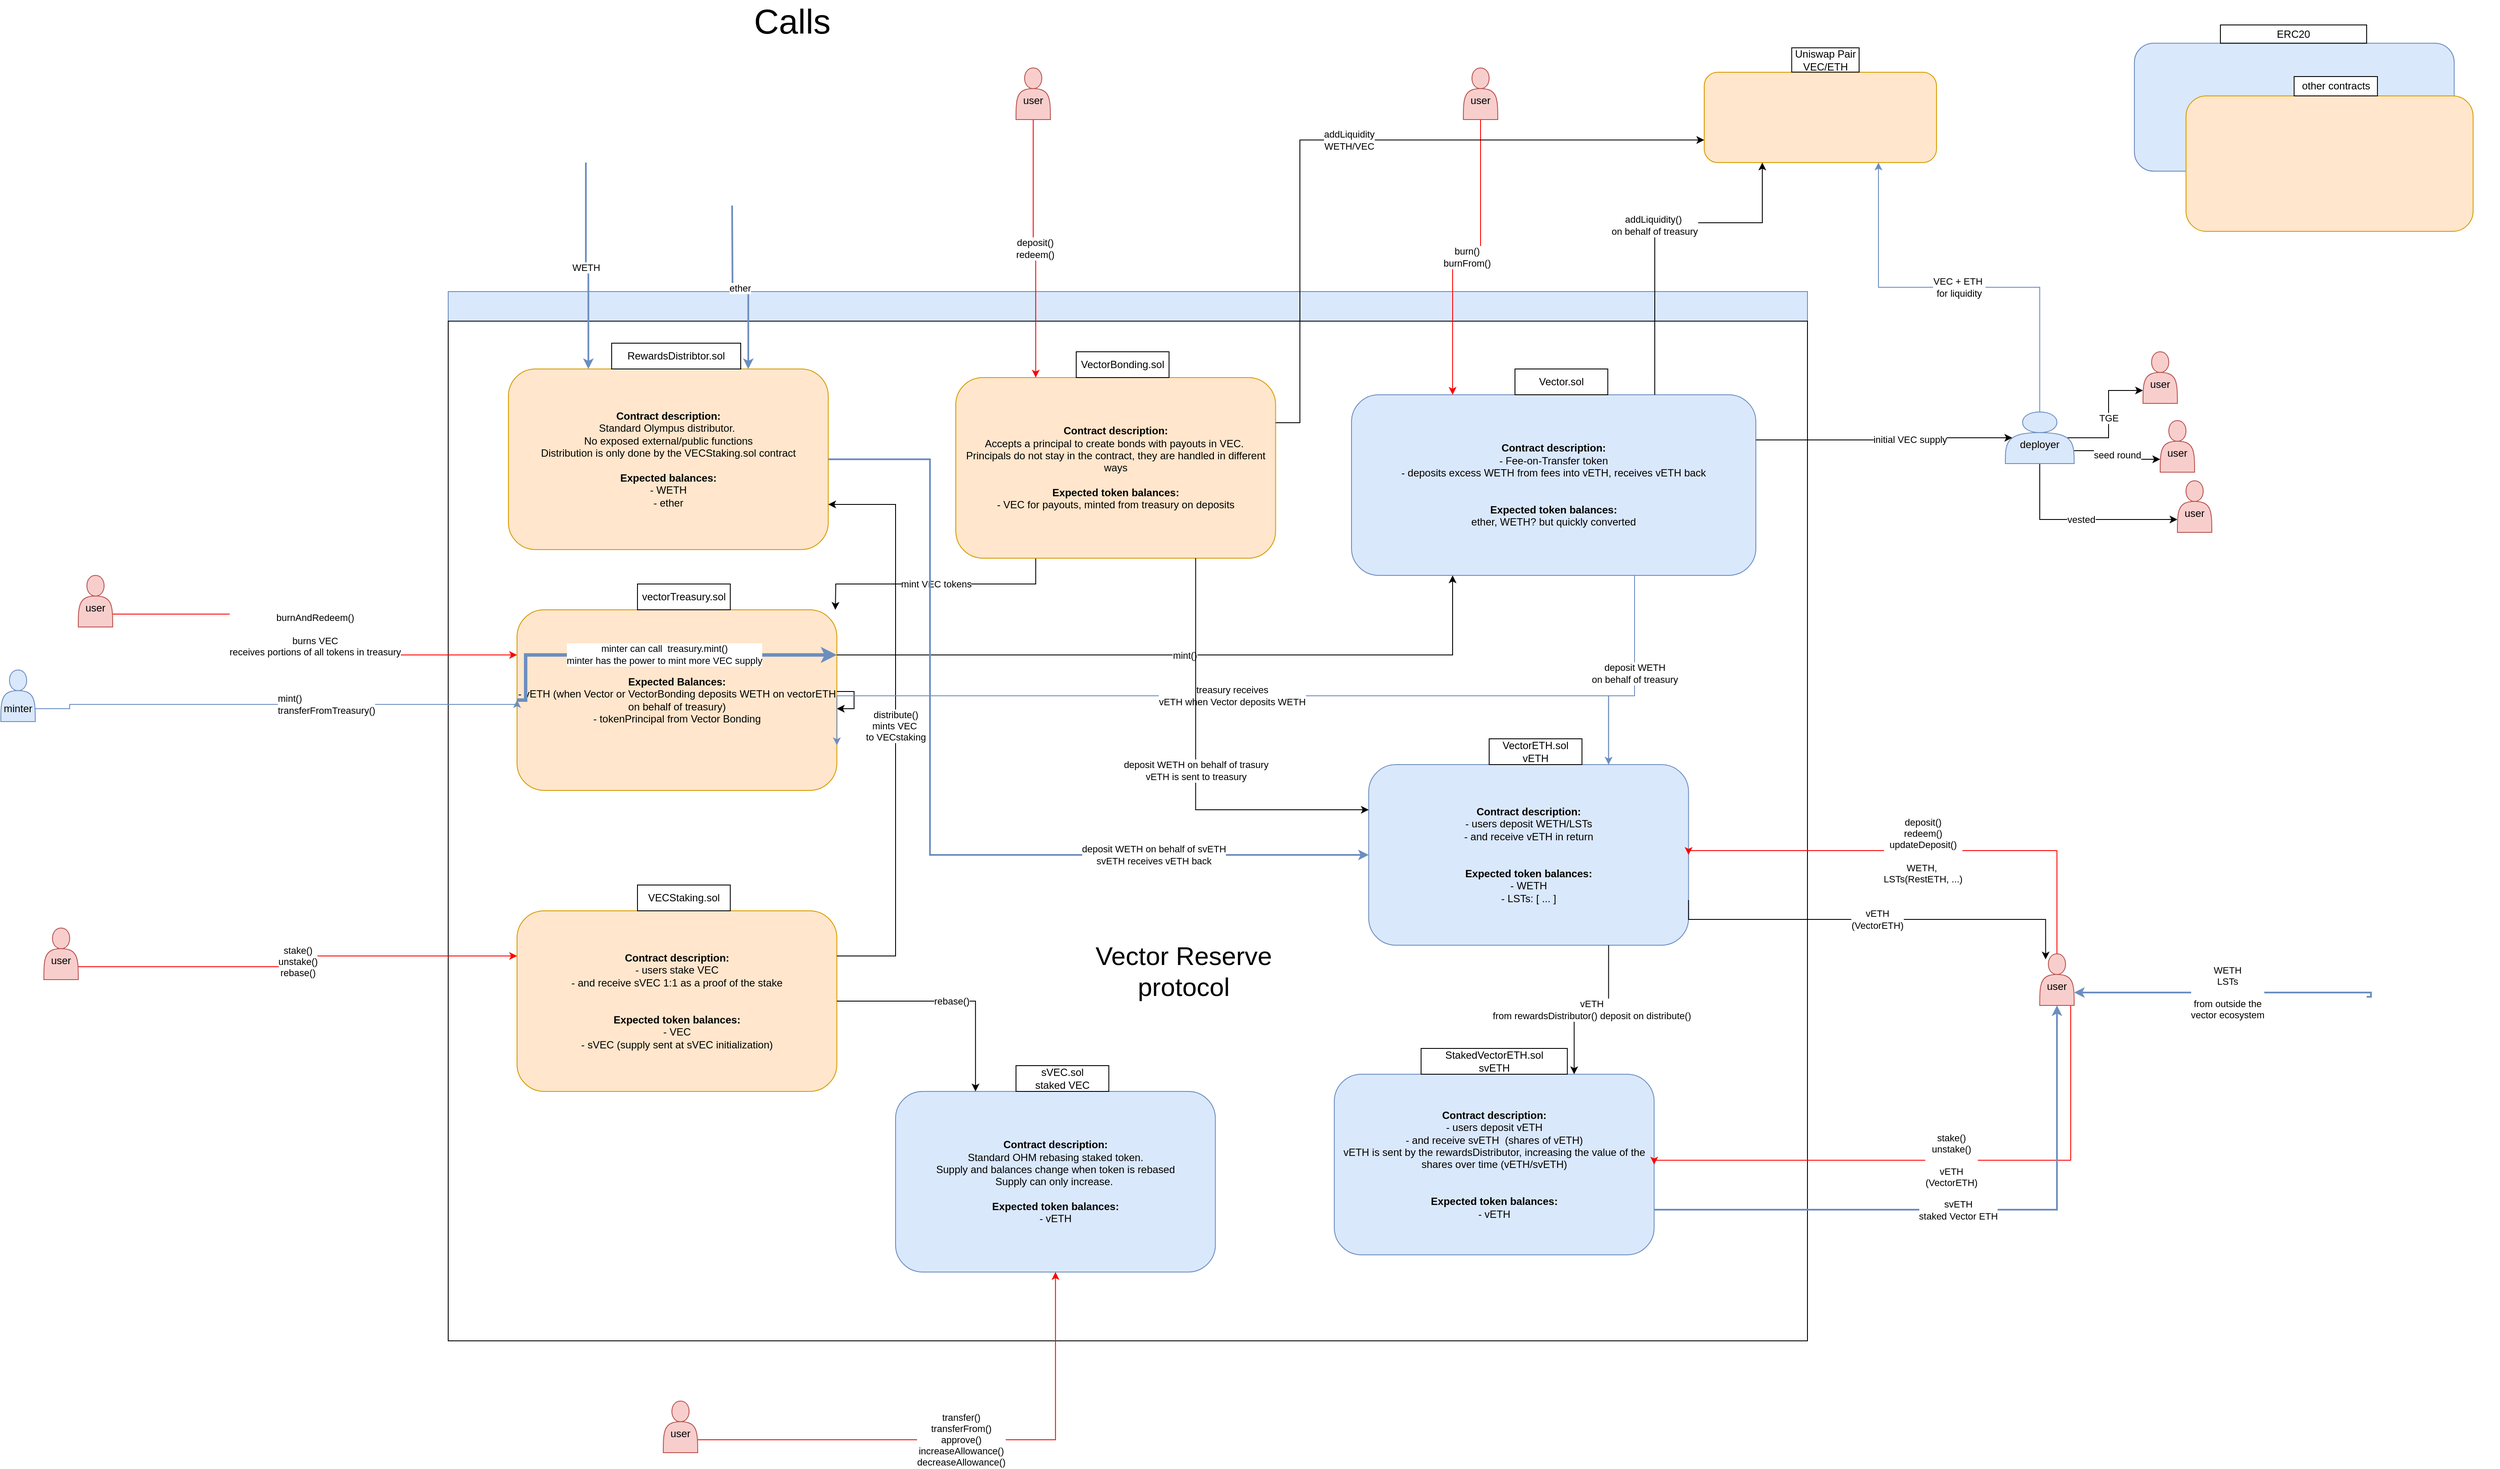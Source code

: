 <mxfile version="23.0.1" type="github">
  <diagram name="Page-1" id="JbyrvEDST0HZftn1f9sy">
    <mxGraphModel dx="5720" dy="3294" grid="1" gridSize="10" guides="1" tooltips="1" connect="1" arrows="1" fold="1" page="1" pageScale="1" pageWidth="850" pageHeight="1100" math="0" shadow="0">
      <root>
        <mxCell id="0" />
        <mxCell id="1" parent="0" />
        <mxCell id="CGvlpZDmL0v3EOFs1nN5-4" value="" style="group;fillColor=#dae8fc;strokeColor=#6c8ebf;" parent="1" vertex="1" connectable="0">
          <mxGeometry x="710" y="370" width="1580" height="1220" as="geometry" />
        </mxCell>
        <mxCell id="CGvlpZDmL0v3EOFs1nN5-2" value="" style="rounded=0;whiteSpace=wrap;html=1;" parent="CGvlpZDmL0v3EOFs1nN5-4" vertex="1">
          <mxGeometry y="34.4" width="1580" height="1185.6" as="geometry" />
        </mxCell>
        <mxCell id="CGvlpZDmL0v3EOFs1nN5-3" value="&lt;font style=&quot;font-size: 30px;&quot;&gt;Vector Reserve protocol&lt;/font&gt;" style="text;html=1;strokeColor=none;fillColor=default;align=center;verticalAlign=middle;whiteSpace=wrap;rounded=0;" parent="CGvlpZDmL0v3EOFs1nN5-4" vertex="1">
          <mxGeometry x="730" y="730" width="250" height="120" as="geometry" />
        </mxCell>
        <mxCell id="CGvlpZDmL0v3EOFs1nN5-12" value="" style="group" parent="CGvlpZDmL0v3EOFs1nN5-4" vertex="1" connectable="0">
          <mxGeometry x="79.996" y="340" width="371.765" height="240" as="geometry" />
        </mxCell>
        <mxCell id="CGvlpZDmL0v3EOFs1nN5-8" value="" style="group" parent="CGvlpZDmL0v3EOFs1nN5-12" vertex="1" connectable="0">
          <mxGeometry width="371.765" height="240" as="geometry" />
        </mxCell>
        <mxCell id="CGvlpZDmL0v3EOFs1nN5-9" value="&lt;b&gt;Expected Balances:&lt;/b&gt;&lt;br&gt;- vETH (when Vector or VectorBonding deposits WETH on vectorETH on behalf of treasury)&lt;br&gt;- tokenPrincipal from Vector Bonding" style="rounded=1;whiteSpace=wrap;html=1;fillColor=#ffe6cc;strokeColor=#d79b00;" parent="CGvlpZDmL0v3EOFs1nN5-8" vertex="1">
          <mxGeometry y="30" width="371.765" height="210" as="geometry" />
        </mxCell>
        <mxCell id="kTpEf8xRcpx-kqrz5T3R-21" style="edgeStyle=orthogonalEdgeStyle;rounded=0;orthogonalLoop=1;jettySize=auto;html=1;exitX=0;exitY=0.5;exitDx=0;exitDy=0;entryX=1;entryY=0.25;entryDx=0;entryDy=0;fillColor=#dae8fc;strokeColor=#6c8ebf;strokeWidth=4;" parent="CGvlpZDmL0v3EOFs1nN5-8" source="CGvlpZDmL0v3EOFs1nN5-9" target="CGvlpZDmL0v3EOFs1nN5-9" edge="1">
          <mxGeometry relative="1" as="geometry">
            <Array as="points">
              <mxPoint x="10" y="135" />
              <mxPoint x="10" y="83" />
            </Array>
          </mxGeometry>
        </mxCell>
        <mxCell id="kTpEf8xRcpx-kqrz5T3R-24" value="minter can call&amp;nbsp; treasury.mint()&lt;br&gt;minter has the power to mint more VEC supply" style="edgeLabel;html=1;align=center;verticalAlign=middle;resizable=0;points=[];" parent="kTpEf8xRcpx-kqrz5T3R-21" vertex="1" connectable="0">
          <mxGeometry x="0.052" y="1" relative="1" as="geometry">
            <mxPoint as="offset" />
          </mxGeometry>
        </mxCell>
        <mxCell id="kTpEf8xRcpx-kqrz5T3R-22" style="edgeStyle=orthogonalEdgeStyle;rounded=0;orthogonalLoop=1;jettySize=auto;html=1;" parent="CGvlpZDmL0v3EOFs1nN5-8" source="CGvlpZDmL0v3EOFs1nN5-9" target="CGvlpZDmL0v3EOFs1nN5-9" edge="1">
          <mxGeometry relative="1" as="geometry" />
        </mxCell>
        <mxCell id="CGvlpZDmL0v3EOFs1nN5-11" value="vectorTreasury.sol" style="text;html=1;align=center;verticalAlign=middle;whiteSpace=wrap;rounded=0;strokeColor=default;" parent="CGvlpZDmL0v3EOFs1nN5-12" vertex="1">
          <mxGeometry x="140.004" width="107.88" height="30" as="geometry" />
        </mxCell>
        <mxCell id="CGvlpZDmL0v3EOFs1nN5-13" value="" style="group" parent="CGvlpZDmL0v3EOFs1nN5-4" vertex="1" connectable="0">
          <mxGeometry x="69.996" y="60" width="371.765" height="240" as="geometry" />
        </mxCell>
        <mxCell id="CGvlpZDmL0v3EOFs1nN5-14" value="" style="group" parent="CGvlpZDmL0v3EOFs1nN5-13" vertex="1" connectable="0">
          <mxGeometry width="371.765" height="240" as="geometry" />
        </mxCell>
        <mxCell id="CGvlpZDmL0v3EOFs1nN5-15" value="&lt;b style=&quot;border-color: var(--border-color);&quot;&gt;Contract description:&lt;br&gt;&lt;/b&gt;Standard Olympus distributor.&amp;nbsp;&lt;br&gt;No exposed external/public functions&lt;br&gt;Distribution is only done by the VECStaking.sol contract&lt;br&gt;&lt;br&gt;&lt;b&gt;Expected balances:&lt;/b&gt;&lt;br&gt;- WETH&lt;br&gt;- ether" style="rounded=1;whiteSpace=wrap;html=1;fillColor=#ffe6cc;strokeColor=#d79b00;" parent="CGvlpZDmL0v3EOFs1nN5-14" vertex="1">
          <mxGeometry y="30" width="371.765" height="210" as="geometry" />
        </mxCell>
        <mxCell id="CGvlpZDmL0v3EOFs1nN5-16" value="RewardsDistribtor.sol" style="text;html=1;align=center;verticalAlign=middle;whiteSpace=wrap;rounded=0;strokeColor=default;" parent="CGvlpZDmL0v3EOFs1nN5-13" vertex="1">
          <mxGeometry x="120" width="150" height="30" as="geometry" />
        </mxCell>
        <mxCell id="CGvlpZDmL0v3EOFs1nN5-17" value="" style="group" parent="CGvlpZDmL0v3EOFs1nN5-4" vertex="1" connectable="0">
          <mxGeometry x="79.996" y="690" width="371.765" height="240" as="geometry" />
        </mxCell>
        <mxCell id="CGvlpZDmL0v3EOFs1nN5-18" value="" style="group" parent="CGvlpZDmL0v3EOFs1nN5-17" vertex="1" connectable="0">
          <mxGeometry width="371.765" height="240" as="geometry" />
        </mxCell>
        <mxCell id="CGvlpZDmL0v3EOFs1nN5-19" value="&lt;b style=&quot;border-color: var(--border-color);&quot;&gt;Contract description:&lt;/b&gt;&lt;br style=&quot;border-color: var(--border-color);&quot;&gt;- users stake VEC&lt;br style=&quot;border-color: var(--border-color);&quot;&gt;- and receive sVEC 1:1 as a proof of the stake&lt;br style=&quot;border-color: var(--border-color);&quot;&gt;&lt;br style=&quot;border-color: var(--border-color);&quot;&gt;&lt;br style=&quot;border-color: var(--border-color);&quot;&gt;&lt;b&gt;Expected token balances:&lt;/b&gt;&lt;br style=&quot;border-color: var(--border-color);&quot;&gt;- VEC&lt;br&gt;- sVEC (supply sent at sVEC initialization)" style="rounded=1;whiteSpace=wrap;html=1;fillColor=#ffe6cc;strokeColor=#d79b00;" parent="CGvlpZDmL0v3EOFs1nN5-18" vertex="1">
          <mxGeometry y="30" width="371.765" height="210" as="geometry" />
        </mxCell>
        <mxCell id="CGvlpZDmL0v3EOFs1nN5-20" value="VECStaking.sol" style="text;html=1;align=center;verticalAlign=middle;whiteSpace=wrap;rounded=0;strokeColor=default;" parent="CGvlpZDmL0v3EOFs1nN5-17" vertex="1">
          <mxGeometry x="140.004" width="107.88" height="30" as="geometry" />
        </mxCell>
        <mxCell id="CGvlpZDmL0v3EOFs1nN5-21" value="" style="group" parent="CGvlpZDmL0v3EOFs1nN5-4" vertex="1" connectable="0">
          <mxGeometry x="589.996" y="70" width="371.765" height="240" as="geometry" />
        </mxCell>
        <mxCell id="CGvlpZDmL0v3EOFs1nN5-22" value="" style="group" parent="CGvlpZDmL0v3EOFs1nN5-21" vertex="1" connectable="0">
          <mxGeometry width="371.765" height="240" as="geometry" />
        </mxCell>
        <mxCell id="YlvOFjNhnHseokNZmxca-1" value="mint VEC tokens" style="edgeStyle=orthogonalEdgeStyle;rounded=0;orthogonalLoop=1;jettySize=auto;html=1;exitX=0.25;exitY=1;exitDx=0;exitDy=0;" parent="CGvlpZDmL0v3EOFs1nN5-22" source="CGvlpZDmL0v3EOFs1nN5-23" edge="1">
          <mxGeometry relative="1" as="geometry">
            <mxPoint x="-139.996" y="300" as="targetPoint" />
          </mxGeometry>
        </mxCell>
        <mxCell id="CGvlpZDmL0v3EOFs1nN5-23" value="&lt;b style=&quot;border-color: var(--border-color);&quot;&gt;Contract description:&lt;/b&gt;&lt;br style=&quot;border-color: var(--border-color);&quot;&gt;Accepts a principal to create bonds with payouts in VEC.&amp;nbsp;&lt;br&gt;Principals do not stay in the contract, they are handled in different ways&lt;br style=&quot;border-color: var(--border-color);&quot;&gt;&lt;br style=&quot;border-color: var(--border-color);&quot;&gt;&lt;b&gt;Expected token balances:&lt;/b&gt;&lt;br&gt;- VEC for payouts, minted from treasury on deposits" style="rounded=1;whiteSpace=wrap;html=1;fillColor=#ffe6cc;strokeColor=#d79b00;" parent="CGvlpZDmL0v3EOFs1nN5-22" vertex="1">
          <mxGeometry y="30" width="371.765" height="210" as="geometry" />
        </mxCell>
        <mxCell id="CGvlpZDmL0v3EOFs1nN5-24" value="VectorBonding.sol" style="text;html=1;align=center;verticalAlign=middle;whiteSpace=wrap;rounded=0;strokeColor=default;" parent="CGvlpZDmL0v3EOFs1nN5-21" vertex="1">
          <mxGeometry x="140.004" width="107.88" height="30" as="geometry" />
        </mxCell>
        <mxCell id="CGvlpZDmL0v3EOFs1nN5-33" value="" style="group" parent="CGvlpZDmL0v3EOFs1nN5-4" vertex="1" connectable="0">
          <mxGeometry x="1099.996" y="90" width="420" height="240" as="geometry" />
        </mxCell>
        <mxCell id="CGvlpZDmL0v3EOFs1nN5-34" value="" style="group" parent="CGvlpZDmL0v3EOFs1nN5-33" vertex="1" connectable="0">
          <mxGeometry width="420" height="240" as="geometry" />
        </mxCell>
        <mxCell id="CGvlpZDmL0v3EOFs1nN5-35" value="&lt;b style=&quot;border-color: var(--border-color);&quot;&gt;Contract description:&lt;/b&gt;&lt;br style=&quot;border-color: var(--border-color);&quot;&gt;- Fee-on-Transfer token&lt;br style=&quot;border-color: var(--border-color);&quot;&gt;- deposits excess WETH from fees into vETH, receives vETH back&lt;br style=&quot;border-color: var(--border-color);&quot;&gt;&lt;br style=&quot;border-color: var(--border-color);&quot;&gt;&lt;br style=&quot;border-color: var(--border-color);&quot;&gt;&lt;b&gt;Expected token balances:&lt;/b&gt;&lt;br style=&quot;border-color: var(--border-color);&quot;&gt;ether, WETH? but quickly converted" style="rounded=1;whiteSpace=wrap;html=1;fillColor=#dae8fc;strokeColor=#6c8ebf;" parent="CGvlpZDmL0v3EOFs1nN5-34" vertex="1">
          <mxGeometry x="-50" y="30" width="470" height="210" as="geometry" />
        </mxCell>
        <mxCell id="CGvlpZDmL0v3EOFs1nN5-36" value="Vector.sol" style="text;html=1;align=center;verticalAlign=middle;whiteSpace=wrap;rounded=0;strokeColor=default;" parent="CGvlpZDmL0v3EOFs1nN5-33" vertex="1">
          <mxGeometry x="140.004" width="107.88" height="30" as="geometry" />
        </mxCell>
        <mxCell id="CGvlpZDmL0v3EOFs1nN5-41" value="" style="group" parent="CGvlpZDmL0v3EOFs1nN5-4" vertex="1" connectable="0">
          <mxGeometry x="519.996" y="900" width="371.765" height="240" as="geometry" />
        </mxCell>
        <mxCell id="CGvlpZDmL0v3EOFs1nN5-42" value="" style="group" parent="CGvlpZDmL0v3EOFs1nN5-41" vertex="1" connectable="0">
          <mxGeometry width="371.765" height="240" as="geometry" />
        </mxCell>
        <mxCell id="CGvlpZDmL0v3EOFs1nN5-43" value="&lt;b style=&quot;border-color: var(--border-color);&quot;&gt;Contract description:&lt;/b&gt;&lt;br style=&quot;border-color: var(--border-color);&quot;&gt;Standard OHM rebasing staked token.&lt;br&gt;Supply and balances change when token is rebased&lt;br&gt;Supply can only increase.&amp;nbsp;&lt;br&gt;&lt;br style=&quot;border-color: var(--border-color);&quot;&gt;&lt;b&gt;Expected token balances:&lt;/b&gt;&lt;br style=&quot;border-color: var(--border-color);&quot;&gt;- vETH" style="rounded=1;whiteSpace=wrap;html=1;fillColor=#dae8fc;strokeColor=#6c8ebf;" parent="CGvlpZDmL0v3EOFs1nN5-42" vertex="1">
          <mxGeometry y="30" width="371.765" height="210" as="geometry" />
        </mxCell>
        <mxCell id="CGvlpZDmL0v3EOFs1nN5-44" value="sVEC.sol&lt;br&gt;staked VEC" style="text;html=1;align=center;verticalAlign=middle;whiteSpace=wrap;rounded=0;strokeColor=default;" parent="CGvlpZDmL0v3EOFs1nN5-41" vertex="1">
          <mxGeometry x="140.004" width="107.88" height="30" as="geometry" />
        </mxCell>
        <mxCell id="CGvlpZDmL0v3EOFs1nN5-45" value="" style="group;rounded=0;" parent="CGvlpZDmL0v3EOFs1nN5-4" vertex="1" connectable="0">
          <mxGeometry x="1070" y="520" width="371.76" height="240" as="geometry" />
        </mxCell>
        <mxCell id="CGvlpZDmL0v3EOFs1nN5-46" value="" style="group" parent="CGvlpZDmL0v3EOFs1nN5-45" vertex="1" connectable="0">
          <mxGeometry width="371.76" height="240" as="geometry" />
        </mxCell>
        <mxCell id="CGvlpZDmL0v3EOFs1nN5-47" value="&lt;b&gt;Contract description:&lt;/b&gt;&lt;br&gt;- users deposit WETH/LSTs&lt;br&gt;- and receive vETH in return&lt;br&gt;&lt;br&gt;&lt;br&gt;&lt;b&gt;Expected token balances:&lt;/b&gt;&lt;br&gt;- WETH&lt;br&gt;- LSTs: [ ... ]" style="rounded=1;whiteSpace=wrap;html=1;fillColor=#dae8fc;strokeColor=#6c8ebf;" parent="CGvlpZDmL0v3EOFs1nN5-46" vertex="1">
          <mxGeometry y="30" width="371.76" height="210" as="geometry" />
        </mxCell>
        <mxCell id="CGvlpZDmL0v3EOFs1nN5-48" value="VectorETH.sol&lt;br&gt;vETH" style="text;html=1;align=center;verticalAlign=middle;whiteSpace=wrap;rounded=0;strokeColor=default;" parent="CGvlpZDmL0v3EOFs1nN5-45" vertex="1">
          <mxGeometry x="140.002" width="107.879" height="30" as="geometry" />
        </mxCell>
        <mxCell id="CGvlpZDmL0v3EOFs1nN5-70" value="rebase()" style="edgeStyle=orthogonalEdgeStyle;rounded=0;orthogonalLoop=1;jettySize=auto;html=1;exitX=1;exitY=0.5;exitDx=0;exitDy=0;entryX=0.25;entryY=0;entryDx=0;entryDy=0;" parent="CGvlpZDmL0v3EOFs1nN5-4" source="CGvlpZDmL0v3EOFs1nN5-19" target="CGvlpZDmL0v3EOFs1nN5-43" edge="1">
          <mxGeometry relative="1" as="geometry" />
        </mxCell>
        <mxCell id="CGvlpZDmL0v3EOFs1nN5-89" value="mint()" style="edgeStyle=orthogonalEdgeStyle;rounded=0;orthogonalLoop=1;jettySize=auto;html=1;exitX=1;exitY=0.25;exitDx=0;exitDy=0;entryX=0.25;entryY=1;entryDx=0;entryDy=0;" parent="CGvlpZDmL0v3EOFs1nN5-4" source="CGvlpZDmL0v3EOFs1nN5-9" target="CGvlpZDmL0v3EOFs1nN5-35" edge="1">
          <mxGeometry relative="1" as="geometry" />
        </mxCell>
        <mxCell id="CGvlpZDmL0v3EOFs1nN5-93" value="distribute()&lt;br&gt;mints VEC&amp;nbsp;&lt;br&gt;to VECstaking" style="edgeStyle=orthogonalEdgeStyle;rounded=0;orthogonalLoop=1;jettySize=auto;html=1;exitX=1;exitY=0.25;exitDx=0;exitDy=0;entryX=1;entryY=0.75;entryDx=0;entryDy=0;" parent="CGvlpZDmL0v3EOFs1nN5-4" source="CGvlpZDmL0v3EOFs1nN5-19" target="CGvlpZDmL0v3EOFs1nN5-15" edge="1">
          <mxGeometry relative="1" as="geometry">
            <Array as="points">
              <mxPoint x="520" y="772" />
              <mxPoint x="520" y="248" />
            </Array>
          </mxGeometry>
        </mxCell>
        <mxCell id="3ZNqRjyZhVcZMrpEpswC-1" value="ether&lt;br&gt;" style="edgeStyle=orthogonalEdgeStyle;rounded=0;orthogonalLoop=1;jettySize=auto;html=1;entryX=0.75;entryY=0;entryDx=0;entryDy=0;fillColor=#dae8fc;strokeColor=#6c8ebf;strokeWidth=2;" parent="CGvlpZDmL0v3EOFs1nN5-4" target="CGvlpZDmL0v3EOFs1nN5-15" edge="1">
          <mxGeometry relative="1" as="geometry">
            <mxPoint x="330" y="-100" as="sourcePoint" />
          </mxGeometry>
        </mxCell>
        <mxCell id="3ZNqRjyZhVcZMrpEpswC-42" value="deposit WETH on behalf of svETH&lt;br&gt;svETH receives vETH back" style="edgeStyle=orthogonalEdgeStyle;rounded=0;orthogonalLoop=1;jettySize=auto;html=1;exitX=1;exitY=0.5;exitDx=0;exitDy=0;entryX=0;entryY=0.5;entryDx=0;entryDy=0;fillColor=#dae8fc;strokeColor=#6c8ebf;strokeWidth=2;" parent="CGvlpZDmL0v3EOFs1nN5-4" source="CGvlpZDmL0v3EOFs1nN5-15" target="CGvlpZDmL0v3EOFs1nN5-47" edge="1">
          <mxGeometry x="0.54" relative="1" as="geometry">
            <Array as="points">
              <mxPoint x="560" y="195" />
              <mxPoint x="560" y="655" />
            </Array>
            <mxPoint as="offset" />
          </mxGeometry>
        </mxCell>
        <mxCell id="kTpEf8xRcpx-kqrz5T3R-6" value="&lt;span style=&quot;color: rgb(0, 0, 0); font-family: Helvetica; font-size: 11px; font-style: normal; font-variant-ligatures: normal; font-variant-caps: normal; font-weight: 400; letter-spacing: normal; orphans: 2; text-align: center; text-indent: 0px; text-transform: none; widows: 2; word-spacing: 0px; -webkit-text-stroke-width: 0px; background-color: rgb(255, 255, 255); text-decoration-thickness: initial; text-decoration-style: initial; text-decoration-color: initial; float: none; display: inline !important;&quot;&gt;vETH&lt;/span&gt;&lt;br style=&quot;border-color: var(--border-color); color: rgb(0, 0, 0); font-family: Helvetica; font-size: 11px; font-style: normal; font-variant-ligatures: normal; font-variant-caps: normal; font-weight: 400; letter-spacing: normal; orphans: 2; text-align: center; text-indent: 0px; text-transform: none; widows: 2; word-spacing: 0px; -webkit-text-stroke-width: 0px; text-decoration-thickness: initial; text-decoration-style: initial; text-decoration-color: initial;&quot;&gt;&lt;span style=&quot;color: rgb(0, 0, 0); font-family: Helvetica; font-size: 11px; font-style: normal; font-variant-ligatures: normal; font-variant-caps: normal; font-weight: 400; letter-spacing: normal; orphans: 2; text-align: center; text-indent: 0px; text-transform: none; widows: 2; word-spacing: 0px; -webkit-text-stroke-width: 0px; background-color: rgb(255, 255, 255); text-decoration-thickness: initial; text-decoration-style: initial; text-decoration-color: initial; float: none; display: inline !important;&quot;&gt;from rewardsDistributor() deposit on distribute()&lt;/span&gt;" style="edgeStyle=orthogonalEdgeStyle;rounded=0;orthogonalLoop=1;jettySize=auto;html=1;exitX=0.75;exitY=1;exitDx=0;exitDy=0;entryX=0.75;entryY=0;entryDx=0;entryDy=0;" parent="CGvlpZDmL0v3EOFs1nN5-4" source="CGvlpZDmL0v3EOFs1nN5-47" target="CGvlpZDmL0v3EOFs1nN5-39" edge="1">
          <mxGeometry relative="1" as="geometry" />
        </mxCell>
        <mxCell id="kTpEf8xRcpx-kqrz5T3R-11" value="" style="group" parent="CGvlpZDmL0v3EOFs1nN5-4" vertex="1" connectable="0">
          <mxGeometry x="1029.996" y="880" width="371.765" height="240" as="geometry" />
        </mxCell>
        <mxCell id="CGvlpZDmL0v3EOFs1nN5-37" value="" style="group" parent="kTpEf8xRcpx-kqrz5T3R-11" vertex="1" connectable="0">
          <mxGeometry width="371.765" height="240" as="geometry" />
        </mxCell>
        <mxCell id="CGvlpZDmL0v3EOFs1nN5-38" value="" style="group" parent="CGvlpZDmL0v3EOFs1nN5-37" vertex="1" connectable="0">
          <mxGeometry width="371.765" height="240" as="geometry" />
        </mxCell>
        <mxCell id="CGvlpZDmL0v3EOFs1nN5-39" value="&lt;b style=&quot;border-color: var(--border-color);&quot;&gt;Contract description:&lt;/b&gt;&lt;br style=&quot;border-color: var(--border-color);&quot;&gt;- users deposit vETH&lt;br style=&quot;border-color: var(--border-color);&quot;&gt;- and receive svETH&amp;nbsp; (shares of vETH)&lt;br&gt;vETH is sent by the rewardsDistributor, increasing the value of the shares over time (vETH/svETH)&lt;br style=&quot;border-color: var(--border-color);&quot;&gt;&lt;br style=&quot;border-color: var(--border-color);&quot;&gt;&lt;br style=&quot;border-color: var(--border-color);&quot;&gt;&lt;b&gt;Expected token balances:&lt;/b&gt;&lt;br style=&quot;border-color: var(--border-color);&quot;&gt;- vETH" style="rounded=1;whiteSpace=wrap;html=1;fillColor=#dae8fc;strokeColor=#6c8ebf;" parent="CGvlpZDmL0v3EOFs1nN5-38" vertex="1">
          <mxGeometry y="30" width="371.765" height="210" as="geometry" />
        </mxCell>
        <mxCell id="CGvlpZDmL0v3EOFs1nN5-40" value="StakedVectorETH.sol&lt;br&gt;svETH" style="text;html=1;align=center;verticalAlign=middle;whiteSpace=wrap;rounded=0;strokeColor=default;" parent="kTpEf8xRcpx-kqrz5T3R-11" vertex="1">
          <mxGeometry x="100.88" width="170" height="30" as="geometry" />
        </mxCell>
        <mxCell id="kTpEf8xRcpx-kqrz5T3R-13" value="deposit WETH&lt;br&gt;on behalf of treasury" style="edgeStyle=orthogonalEdgeStyle;rounded=0;orthogonalLoop=1;jettySize=auto;html=1;exitX=0.75;exitY=1;exitDx=0;exitDy=0;entryX=0.75;entryY=0;entryDx=0;entryDy=0;fillColor=#dae8fc;strokeColor=#6c8ebf;" parent="CGvlpZDmL0v3EOFs1nN5-4" source="CGvlpZDmL0v3EOFs1nN5-35" target="CGvlpZDmL0v3EOFs1nN5-47" edge="1">
          <mxGeometry relative="1" as="geometry">
            <Array as="points">
              <mxPoint x="1379" y="330" />
              <mxPoint x="1379" y="470" />
              <mxPoint x="1349" y="470" />
            </Array>
          </mxGeometry>
        </mxCell>
        <mxCell id="kTpEf8xRcpx-kqrz5T3R-14" value="treasury receives&lt;br&gt;vETH when Vector deposits WETH" style="edgeStyle=orthogonalEdgeStyle;rounded=0;orthogonalLoop=1;jettySize=auto;html=1;exitX=0.75;exitY=0;exitDx=0;exitDy=0;fillColor=#dae8fc;strokeColor=#6c8ebf;entryX=1;entryY=0.75;entryDx=0;entryDy=0;" parent="CGvlpZDmL0v3EOFs1nN5-4" source="CGvlpZDmL0v3EOFs1nN5-47" target="CGvlpZDmL0v3EOFs1nN5-9" edge="1">
          <mxGeometry relative="1" as="geometry">
            <mxPoint x="1290" y="330" as="targetPoint" />
            <Array as="points">
              <mxPoint x="1349" y="470" />
              <mxPoint x="452" y="470" />
            </Array>
          </mxGeometry>
        </mxCell>
        <mxCell id="YlvOFjNhnHseokNZmxca-3" value="deposit WETH on behalf of trasury&lt;br&gt;vETH is sent to treasury" style="edgeStyle=orthogonalEdgeStyle;rounded=0;orthogonalLoop=1;jettySize=auto;html=1;exitX=0.75;exitY=1;exitDx=0;exitDy=0;entryX=0;entryY=0.25;entryDx=0;entryDy=0;" parent="CGvlpZDmL0v3EOFs1nN5-4" source="CGvlpZDmL0v3EOFs1nN5-23" target="CGvlpZDmL0v3EOFs1nN5-47" edge="1">
          <mxGeometry relative="1" as="geometry" />
        </mxCell>
        <mxCell id="CGvlpZDmL0v3EOFs1nN5-50" value="burnAndRedeem()&lt;br&gt;&lt;br&gt;burns VEC&lt;br&gt;receives portions of all tokens in treasury" style="edgeStyle=orthogonalEdgeStyle;rounded=0;orthogonalLoop=1;jettySize=auto;html=1;exitX=1;exitY=0.75;exitDx=0;exitDy=0;entryX=0;entryY=0.25;entryDx=0;entryDy=0;fillColor=#f8cecc;strokeColor=#FF0000;" parent="1" source="3ZNqRjyZhVcZMrpEpswC-56" target="CGvlpZDmL0v3EOFs1nN5-9" edge="1">
          <mxGeometry relative="1" as="geometry">
            <mxPoint x="335" y="740" as="sourcePoint" />
            <mxPoint as="offset" />
          </mxGeometry>
        </mxCell>
        <mxCell id="CGvlpZDmL0v3EOFs1nN5-63" value="mint()&lt;br&gt;transferFromTreasury()" style="edgeStyle=orthogonalEdgeStyle;rounded=0;orthogonalLoop=1;jettySize=auto;html=1;exitX=1;exitY=0.75;exitDx=0;exitDy=0;entryX=0;entryY=0.5;entryDx=0;entryDy=0;fillColor=#dae8fc;strokeColor=#6c8ebf;align=left;" parent="1" source="3ZNqRjyZhVcZMrpEpswC-57" target="CGvlpZDmL0v3EOFs1nN5-9" edge="1">
          <mxGeometry relative="1" as="geometry">
            <Array as="points">
              <mxPoint x="270" y="855" />
              <mxPoint x="270" y="850" />
              <mxPoint x="790" y="850" />
            </Array>
            <mxPoint x="350" y="900" as="sourcePoint" />
          </mxGeometry>
        </mxCell>
        <mxCell id="CGvlpZDmL0v3EOFs1nN5-64" value="stake()&lt;br&gt;unstake()&lt;br&gt;rebase()" style="edgeStyle=orthogonalEdgeStyle;rounded=0;orthogonalLoop=1;jettySize=auto;html=1;exitX=1;exitY=0.75;exitDx=0;exitDy=0;entryX=0;entryY=0.25;entryDx=0;entryDy=0;fillColor=#f8cecc;strokeColor=#FF0000;" parent="1" source="3ZNqRjyZhVcZMrpEpswC-58" target="CGvlpZDmL0v3EOFs1nN5-19" edge="1">
          <mxGeometry relative="1" as="geometry">
            <mxPoint x="750" y="1203" as="targetPoint" />
            <mxPoint x="295" y="1150" as="sourcePoint" />
          </mxGeometry>
        </mxCell>
        <mxCell id="CGvlpZDmL0v3EOFs1nN5-68" value="transfer()&lt;br&gt;transferFrom()&lt;br&gt;approve()&lt;br&gt;increaseAllowance()&lt;br&gt;decreaseAllowance()" style="edgeStyle=orthogonalEdgeStyle;rounded=0;orthogonalLoop=1;jettySize=auto;html=1;exitX=1;exitY=0.75;exitDx=0;exitDy=0;entryX=0.5;entryY=1;entryDx=0;entryDy=0;fillColor=#f8cecc;strokeColor=#FF0000;" parent="1" source="3ZNqRjyZhVcZMrpEpswC-59" target="CGvlpZDmL0v3EOFs1nN5-43" edge="1">
          <mxGeometry relative="1" as="geometry">
            <mxPoint x="1490" y="1693" as="targetPoint" />
            <mxPoint x="1015" y="1700" as="sourcePoint" />
          </mxGeometry>
        </mxCell>
        <mxCell id="CGvlpZDmL0v3EOFs1nN5-73" value="deposit()&lt;br&gt;redeem()&lt;br&gt;updateDeposit()&lt;br&gt;&lt;br&gt;WETH,&amp;nbsp;&lt;br&gt;LSTs(RestETH, ...)" style="edgeStyle=orthogonalEdgeStyle;rounded=0;orthogonalLoop=1;jettySize=auto;html=1;exitX=0.5;exitY=0;exitDx=0;exitDy=0;entryX=1;entryY=0.5;entryDx=0;entryDy=0;fillColor=#f8cecc;strokeColor=#FF0000;" parent="1" source="3ZNqRjyZhVcZMrpEpswC-60" target="CGvlpZDmL0v3EOFs1nN5-47" edge="1">
          <mxGeometry relative="1" as="geometry">
            <mxPoint x="1996" y="1630" as="targetPoint" />
            <mxPoint x="2625" y="1385" as="sourcePoint" />
            <Array as="points">
              <mxPoint x="2580" y="1020" />
              <mxPoint x="2152" y="1020" />
            </Array>
          </mxGeometry>
        </mxCell>
        <mxCell id="CGvlpZDmL0v3EOFs1nN5-77" value="" style="group" parent="1" vertex="1" connectable="0">
          <mxGeometry x="2670" y="60" width="423.761" height="270" as="geometry" />
        </mxCell>
        <mxCell id="CGvlpZDmL0v3EOFs1nN5-78" value="" style="group" parent="CGvlpZDmL0v3EOFs1nN5-77" vertex="1" connectable="0">
          <mxGeometry width="423.761" height="270" as="geometry" />
        </mxCell>
        <mxCell id="CGvlpZDmL0v3EOFs1nN5-79" value="" style="rounded=1;whiteSpace=wrap;html=1;fillColor=#dae8fc;strokeColor=#6c8ebf;" parent="CGvlpZDmL0v3EOFs1nN5-78" vertex="1">
          <mxGeometry y="21.25" width="371.76" height="148.75" as="geometry" />
        </mxCell>
        <mxCell id="CGvlpZDmL0v3EOFs1nN5-81" value="" style="group" parent="CGvlpZDmL0v3EOFs1nN5-78" vertex="1" connectable="0">
          <mxGeometry x="60" y="60" width="333.76" height="180" as="geometry" />
        </mxCell>
        <mxCell id="CGvlpZDmL0v3EOFs1nN5-82" value="" style="group" parent="CGvlpZDmL0v3EOFs1nN5-81" vertex="1" connectable="0">
          <mxGeometry width="333.76" height="180" as="geometry" />
        </mxCell>
        <mxCell id="CGvlpZDmL0v3EOFs1nN5-83" value="" style="rounded=1;whiteSpace=wrap;html=1;fillColor=#ffe6cc;strokeColor=#d79b00;" parent="CGvlpZDmL0v3EOFs1nN5-82" vertex="1">
          <mxGeometry y="22.5" width="333.76" height="157.5" as="geometry" />
        </mxCell>
        <mxCell id="CGvlpZDmL0v3EOFs1nN5-84" value="other contracts" style="text;html=1;align=center;verticalAlign=middle;whiteSpace=wrap;rounded=0;strokeColor=default;fillColor=default;" parent="CGvlpZDmL0v3EOFs1nN5-81" vertex="1">
          <mxGeometry x="125.691" width="96.852" height="22.5" as="geometry" />
        </mxCell>
        <mxCell id="CGvlpZDmL0v3EOFs1nN5-80" value="ERC20" style="text;html=1;align=center;verticalAlign=middle;whiteSpace=wrap;rounded=0;strokeColor=default;" parent="CGvlpZDmL0v3EOFs1nN5-77" vertex="1">
          <mxGeometry x="99.999" width="169.998" height="21.25" as="geometry" />
        </mxCell>
        <mxCell id="CGvlpZDmL0v3EOFs1nN5-87" value="burn()&lt;br&gt;burnFrom()" style="edgeStyle=orthogonalEdgeStyle;rounded=0;orthogonalLoop=1;jettySize=auto;html=1;exitX=0.5;exitY=1;exitDx=0;exitDy=0;entryX=0.25;entryY=0;entryDx=0;entryDy=0;fillColor=#f8cecc;strokeColor=#FF0000;" parent="1" source="3ZNqRjyZhVcZMrpEpswC-61" target="CGvlpZDmL0v3EOFs1nN5-35" edge="1">
          <mxGeometry relative="1" as="geometry">
            <mxPoint x="2026" y="-110" as="targetPoint" />
            <mxPoint x="1905" y="180.0" as="sourcePoint" />
          </mxGeometry>
        </mxCell>
        <mxCell id="CGvlpZDmL0v3EOFs1nN5-90" value="stake()&lt;br&gt;unstake()&lt;br&gt;&lt;br&gt;vETH&lt;br&gt;(VectorETH)" style="edgeStyle=orthogonalEdgeStyle;rounded=0;orthogonalLoop=1;jettySize=auto;html=1;exitX=0.9;exitY=0.5;exitDx=0;exitDy=0;exitPerimeter=0;entryX=1;entryY=0.5;entryDx=0;entryDy=0;fillColor=#f8cecc;strokeColor=#FF0000;" parent="1" source="3ZNqRjyZhVcZMrpEpswC-60" target="CGvlpZDmL0v3EOFs1nN5-39" edge="1">
          <mxGeometry relative="1" as="geometry">
            <mxPoint x="2603" y="1080" as="targetPoint" />
            <mxPoint x="2640" y="1375" as="sourcePoint" />
            <Array as="points">
              <mxPoint x="2596" y="1380" />
              <mxPoint x="2112" y="1380" />
            </Array>
          </mxGeometry>
        </mxCell>
        <mxCell id="CGvlpZDmL0v3EOFs1nN5-94" value="deposit()&lt;br&gt;redeem()" style="edgeStyle=orthogonalEdgeStyle;rounded=0;orthogonalLoop=1;jettySize=auto;html=1;entryX=0.25;entryY=0;entryDx=0;entryDy=0;fillColor=#f8cecc;strokeColor=#FF0000;exitX=0.5;exitY=1;exitDx=0;exitDy=0;" parent="1" source="3ZNqRjyZhVcZMrpEpswC-63" target="CGvlpZDmL0v3EOFs1nN5-23" edge="1">
          <mxGeometry relative="1" as="geometry">
            <mxPoint x="1392.938" y="480" as="targetPoint" />
            <mxPoint x="1396" y="140" as="sourcePoint" />
          </mxGeometry>
        </mxCell>
        <mxCell id="3ZNqRjyZhVcZMrpEpswC-41" value="WETH" style="edgeStyle=orthogonalEdgeStyle;rounded=0;orthogonalLoop=1;jettySize=auto;html=1;fillColor=#dae8fc;strokeColor=#6c8ebf;entryX=0.25;entryY=0;entryDx=0;entryDy=0;strokeWidth=2;" parent="1" target="CGvlpZDmL0v3EOFs1nN5-15" edge="1">
          <mxGeometry relative="1" as="geometry">
            <mxPoint x="870" y="220" as="sourcePoint" />
            <mxPoint x="1150" y="460" as="targetPoint" />
            <Array as="points">
              <mxPoint x="870" y="230" />
              <mxPoint x="870" y="346" />
              <mxPoint x="873" y="346" />
            </Array>
          </mxGeometry>
        </mxCell>
        <mxCell id="3ZNqRjyZhVcZMrpEpswC-49" value="vETH&lt;br&gt;(VectorETH)" style="edgeStyle=orthogonalEdgeStyle;rounded=0;orthogonalLoop=1;jettySize=auto;html=1;exitX=1;exitY=0.75;exitDx=0;exitDy=0;entryX=0.171;entryY=0.109;entryDx=0;entryDy=0;entryPerimeter=0;" parent="1" source="CGvlpZDmL0v3EOFs1nN5-47" target="3ZNqRjyZhVcZMrpEpswC-60" edge="1">
          <mxGeometry relative="1" as="geometry">
            <mxPoint x="2619.99" y="1359.98" as="targetPoint" />
            <Array as="points">
              <mxPoint x="2152" y="1100" />
              <mxPoint x="2567" y="1100" />
            </Array>
          </mxGeometry>
        </mxCell>
        <mxCell id="3ZNqRjyZhVcZMrpEpswC-54" value="svETH&lt;br&gt;staked Vector ETH" style="edgeStyle=orthogonalEdgeStyle;rounded=0;orthogonalLoop=1;jettySize=auto;html=1;exitX=1;exitY=0.75;exitDx=0;exitDy=0;entryX=0.5;entryY=1;entryDx=0;entryDy=0;fillColor=#dae8fc;strokeColor=#6c8ebf;strokeWidth=2;" parent="1" source="CGvlpZDmL0v3EOFs1nN5-39" target="3ZNqRjyZhVcZMrpEpswC-60" edge="1">
          <mxGeometry relative="1" as="geometry">
            <mxPoint x="2625" y="1355" as="targetPoint" />
          </mxGeometry>
        </mxCell>
        <mxCell id="3ZNqRjyZhVcZMrpEpswC-55" value="WETH&lt;br&gt;LSTs&lt;br&gt;&lt;br&gt;from outside the &lt;br&gt;vector ecosystem" style="edgeStyle=orthogonalEdgeStyle;rounded=0;orthogonalLoop=1;jettySize=auto;html=1;fillColor=#dae8fc;strokeColor=#6c8ebf;strokeWidth=2;entryX=1;entryY=0.75;entryDx=0;entryDy=0;" parent="1" target="3ZNqRjyZhVcZMrpEpswC-60" edge="1">
          <mxGeometry relative="1" as="geometry">
            <mxPoint x="2940" y="1190" as="sourcePoint" />
            <mxPoint x="2640" y="1415" as="targetPoint" />
            <Array as="points">
              <mxPoint x="2945" y="1185" />
            </Array>
          </mxGeometry>
        </mxCell>
        <mxCell id="3ZNqRjyZhVcZMrpEpswC-56" value="&lt;br&gt;user" style="shape=actor;whiteSpace=wrap;html=1;fillColor=#f8cecc;strokeColor=#b85450;" parent="1" vertex="1">
          <mxGeometry x="280" y="700" width="40" height="60" as="geometry" />
        </mxCell>
        <mxCell id="3ZNqRjyZhVcZMrpEpswC-57" value="&lt;br&gt;&lt;br&gt;minter" style="shape=actor;whiteSpace=wrap;html=1;fillColor=#dae8fc;strokeColor=#6c8ebf;" parent="1" vertex="1">
          <mxGeometry x="190" y="810" width="40" height="60" as="geometry" />
        </mxCell>
        <mxCell id="3ZNqRjyZhVcZMrpEpswC-58" value="&lt;br&gt;user" style="shape=actor;whiteSpace=wrap;html=1;fillColor=#f8cecc;strokeColor=#b85450;" parent="1" vertex="1">
          <mxGeometry x="240" y="1110" width="40" height="60" as="geometry" />
        </mxCell>
        <mxCell id="3ZNqRjyZhVcZMrpEpswC-59" value="&lt;br&gt;user" style="shape=actor;whiteSpace=wrap;html=1;fillColor=#f8cecc;strokeColor=#b85450;" parent="1" vertex="1">
          <mxGeometry x="960" y="1660" width="40" height="60" as="geometry" />
        </mxCell>
        <mxCell id="3ZNqRjyZhVcZMrpEpswC-60" value="&lt;br&gt;user" style="shape=actor;whiteSpace=wrap;html=1;fillColor=#f8cecc;strokeColor=#b85450;" parent="1" vertex="1">
          <mxGeometry x="2560" y="1140" width="40" height="60" as="geometry" />
        </mxCell>
        <mxCell id="3ZNqRjyZhVcZMrpEpswC-61" value="&lt;br&gt;user" style="shape=actor;whiteSpace=wrap;html=1;fillColor=#f8cecc;strokeColor=#b85450;" parent="1" vertex="1">
          <mxGeometry x="1890" y="110" width="40" height="60" as="geometry" />
        </mxCell>
        <mxCell id="3ZNqRjyZhVcZMrpEpswC-63" value="&lt;br&gt;user" style="shape=actor;whiteSpace=wrap;html=1;fillColor=#f8cecc;strokeColor=#b85450;" parent="1" vertex="1">
          <mxGeometry x="1370" y="110" width="40" height="60" as="geometry" />
        </mxCell>
        <mxCell id="DGtKrqOw3l8J5alsancf-4" value="VEC + ETH&amp;nbsp;&lt;br&gt;for liquidity" style="edgeStyle=orthogonalEdgeStyle;rounded=0;orthogonalLoop=1;jettySize=auto;html=1;exitX=0.5;exitY=0;exitDx=0;exitDy=0;entryX=0.75;entryY=1;entryDx=0;entryDy=0;fillColor=#dae8fc;strokeColor=#6c8ebf;" parent="1" source="kTpEf8xRcpx-kqrz5T3R-1" target="kTpEf8xRcpx-kqrz5T3R-18" edge="1">
          <mxGeometry relative="1" as="geometry" />
        </mxCell>
        <mxCell id="DGtKrqOw3l8J5alsancf-5" value="TGE" style="edgeStyle=orthogonalEdgeStyle;rounded=0;orthogonalLoop=1;jettySize=auto;html=1;exitX=0.9;exitY=0.5;exitDx=0;exitDy=0;exitPerimeter=0;entryX=0;entryY=0.75;entryDx=0;entryDy=0;" parent="1" source="kTpEf8xRcpx-kqrz5T3R-1" target="DGtKrqOw3l8J5alsancf-3" edge="1">
          <mxGeometry relative="1" as="geometry" />
        </mxCell>
        <mxCell id="DGtKrqOw3l8J5alsancf-6" value="seed round" style="edgeStyle=orthogonalEdgeStyle;rounded=0;orthogonalLoop=1;jettySize=auto;html=1;exitX=1;exitY=0.75;exitDx=0;exitDy=0;entryX=0;entryY=0.75;entryDx=0;entryDy=0;" parent="1" source="kTpEf8xRcpx-kqrz5T3R-1" target="DGtKrqOw3l8J5alsancf-2" edge="1">
          <mxGeometry relative="1" as="geometry" />
        </mxCell>
        <mxCell id="DGtKrqOw3l8J5alsancf-7" value="vested" style="edgeStyle=orthogonalEdgeStyle;rounded=0;orthogonalLoop=1;jettySize=auto;html=1;exitX=0.5;exitY=1;exitDx=0;exitDy=0;entryX=0;entryY=0.75;entryDx=0;entryDy=0;" parent="1" source="kTpEf8xRcpx-kqrz5T3R-1" target="DGtKrqOw3l8J5alsancf-1" edge="1">
          <mxGeometry relative="1" as="geometry" />
        </mxCell>
        <mxCell id="kTpEf8xRcpx-kqrz5T3R-1" value="&lt;br&gt;deployer" style="shape=actor;whiteSpace=wrap;html=1;fillColor=#dae8fc;strokeColor=#6c8ebf;" parent="1" vertex="1">
          <mxGeometry x="2520" y="510" width="80" height="60" as="geometry" />
        </mxCell>
        <mxCell id="kTpEf8xRcpx-kqrz5T3R-2" style="edgeStyle=orthogonalEdgeStyle;rounded=0;orthogonalLoop=1;jettySize=auto;html=1;exitX=1;exitY=0.25;exitDx=0;exitDy=0;entryX=0.1;entryY=0.5;entryDx=0;entryDy=0;entryPerimeter=0;" parent="1" source="CGvlpZDmL0v3EOFs1nN5-35" target="kTpEf8xRcpx-kqrz5T3R-1" edge="1">
          <mxGeometry relative="1" as="geometry" />
        </mxCell>
        <mxCell id="kTpEf8xRcpx-kqrz5T3R-3" value="initial VEC supply" style="edgeLabel;html=1;align=center;verticalAlign=middle;resizable=0;points=[];" parent="kTpEf8xRcpx-kqrz5T3R-2" vertex="1" connectable="0">
          <mxGeometry x="0.204" y="-2" relative="1" as="geometry">
            <mxPoint as="offset" />
          </mxGeometry>
        </mxCell>
        <mxCell id="kTpEf8xRcpx-kqrz5T3R-16" value="" style="group" parent="1" vertex="1" connectable="0">
          <mxGeometry x="2170" y="100" width="270" height="120" as="geometry" />
        </mxCell>
        <mxCell id="kTpEf8xRcpx-kqrz5T3R-17" value="" style="group" parent="kTpEf8xRcpx-kqrz5T3R-16" vertex="1" connectable="0">
          <mxGeometry width="270" height="120.0" as="geometry" />
        </mxCell>
        <mxCell id="kTpEf8xRcpx-kqrz5T3R-18" value="" style="rounded=1;whiteSpace=wrap;html=1;fillColor=#ffe6cc;strokeColor=#d79b00;" parent="kTpEf8xRcpx-kqrz5T3R-17" vertex="1">
          <mxGeometry y="15.0" width="270" height="105" as="geometry" />
        </mxCell>
        <mxCell id="kTpEf8xRcpx-kqrz5T3R-19" value="Uniswap Pair&lt;br&gt;VEC/ETH&lt;br&gt;" style="text;html=1;align=center;verticalAlign=middle;whiteSpace=wrap;rounded=0;strokeColor=default;" parent="kTpEf8xRcpx-kqrz5T3R-16" vertex="1">
          <mxGeometry x="101.68" y="-13.412" width="78.35" height="28.235" as="geometry" />
        </mxCell>
        <mxCell id="kTpEf8xRcpx-kqrz5T3R-20" value="addLiquidity()&amp;nbsp;&lt;br&gt;on behalf of treasury" style="edgeStyle=orthogonalEdgeStyle;rounded=0;orthogonalLoop=1;jettySize=auto;html=1;exitX=0.75;exitY=0;exitDx=0;exitDy=0;entryX=0.25;entryY=1;entryDx=0;entryDy=0;" parent="1" source="CGvlpZDmL0v3EOFs1nN5-35" target="kTpEf8xRcpx-kqrz5T3R-18" edge="1">
          <mxGeometry relative="1" as="geometry">
            <Array as="points">
              <mxPoint x="2113" y="290" />
              <mxPoint x="2238" y="290" />
            </Array>
          </mxGeometry>
        </mxCell>
        <mxCell id="DGtKrqOw3l8J5alsancf-1" value="&lt;br&gt;user" style="shape=actor;whiteSpace=wrap;html=1;fillColor=#f8cecc;strokeColor=#b85450;" parent="1" vertex="1">
          <mxGeometry x="2720" y="590" width="40" height="60" as="geometry" />
        </mxCell>
        <mxCell id="DGtKrqOw3l8J5alsancf-2" value="&lt;br&gt;user" style="shape=actor;whiteSpace=wrap;html=1;fillColor=#f8cecc;strokeColor=#b85450;" parent="1" vertex="1">
          <mxGeometry x="2700" y="520" width="40" height="60" as="geometry" />
        </mxCell>
        <mxCell id="DGtKrqOw3l8J5alsancf-3" value="&lt;br&gt;user" style="shape=actor;whiteSpace=wrap;html=1;fillColor=#f8cecc;strokeColor=#b85450;" parent="1" vertex="1">
          <mxGeometry x="2680" y="440" width="40" height="60" as="geometry" />
        </mxCell>
        <mxCell id="YlvOFjNhnHseokNZmxca-2" value="addLiquidity&lt;br&gt;WETH/VEC" style="edgeStyle=orthogonalEdgeStyle;rounded=0;orthogonalLoop=1;jettySize=auto;html=1;exitX=1;exitY=0.25;exitDx=0;exitDy=0;entryX=0;entryY=0.75;entryDx=0;entryDy=0;" parent="1" source="CGvlpZDmL0v3EOFs1nN5-23" target="kTpEf8xRcpx-kqrz5T3R-18" edge="1">
          <mxGeometry relative="1" as="geometry">
            <Array as="points">
              <mxPoint x="1700" y="522" />
              <mxPoint x="1700" y="194" />
            </Array>
          </mxGeometry>
        </mxCell>
        <mxCell id="8AuZLnvw7sAW6p-fp9xb-130" value="&lt;span style=&quot;font-size: 40px;&quot;&gt;Calls&lt;/span&gt;" style="text;html=1;strokeColor=none;fillColor=none;align=center;verticalAlign=middle;whiteSpace=wrap;rounded=0;" vertex="1" parent="1">
          <mxGeometry x="1080" y="40" width="60" height="30" as="geometry" />
        </mxCell>
      </root>
    </mxGraphModel>
  </diagram>
</mxfile>
